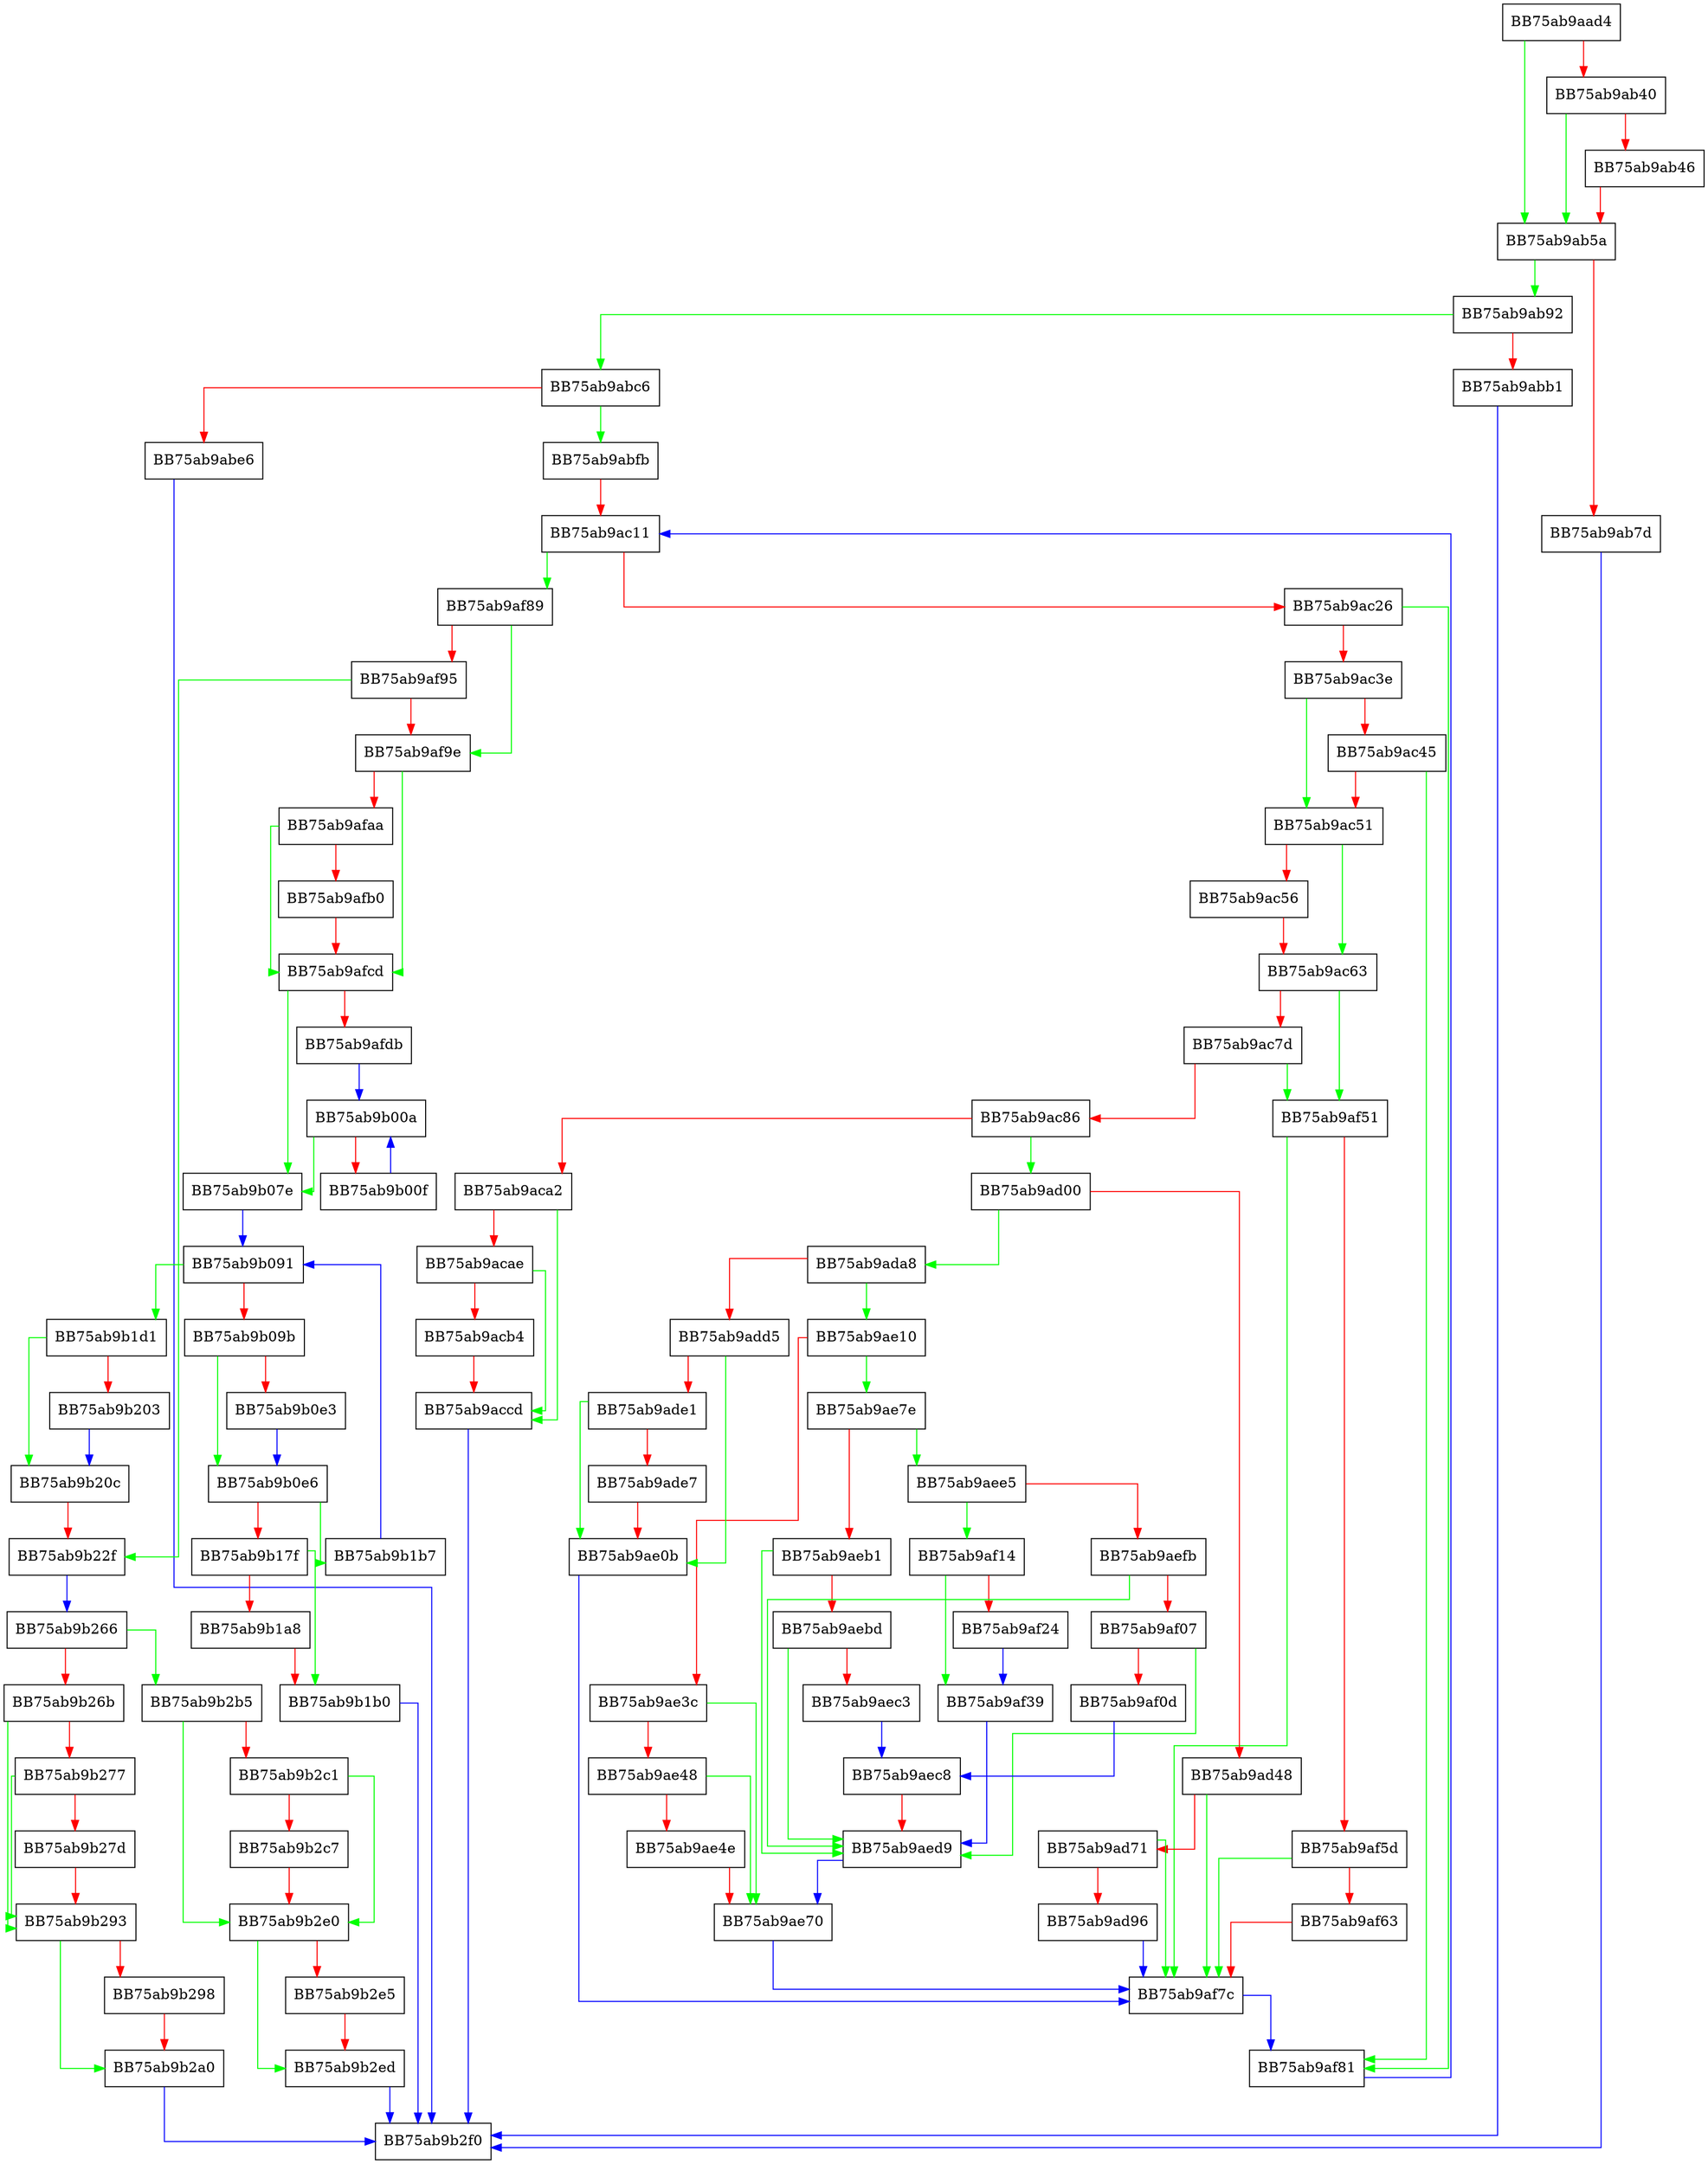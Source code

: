 digraph ReportCbpRansomwareDetection {
  node [shape="box"];
  graph [splines=ortho];
  BB75ab9aad4 -> BB75ab9ab5a [color="green"];
  BB75ab9aad4 -> BB75ab9ab40 [color="red"];
  BB75ab9ab40 -> BB75ab9ab5a [color="green"];
  BB75ab9ab40 -> BB75ab9ab46 [color="red"];
  BB75ab9ab46 -> BB75ab9ab5a [color="red"];
  BB75ab9ab5a -> BB75ab9ab92 [color="green"];
  BB75ab9ab5a -> BB75ab9ab7d [color="red"];
  BB75ab9ab7d -> BB75ab9b2f0 [color="blue"];
  BB75ab9ab92 -> BB75ab9abc6 [color="green"];
  BB75ab9ab92 -> BB75ab9abb1 [color="red"];
  BB75ab9abb1 -> BB75ab9b2f0 [color="blue"];
  BB75ab9abc6 -> BB75ab9abfb [color="green"];
  BB75ab9abc6 -> BB75ab9abe6 [color="red"];
  BB75ab9abe6 -> BB75ab9b2f0 [color="blue"];
  BB75ab9abfb -> BB75ab9ac11 [color="red"];
  BB75ab9ac11 -> BB75ab9af89 [color="green"];
  BB75ab9ac11 -> BB75ab9ac26 [color="red"];
  BB75ab9ac26 -> BB75ab9af81 [color="green"];
  BB75ab9ac26 -> BB75ab9ac3e [color="red"];
  BB75ab9ac3e -> BB75ab9ac51 [color="green"];
  BB75ab9ac3e -> BB75ab9ac45 [color="red"];
  BB75ab9ac45 -> BB75ab9af81 [color="green"];
  BB75ab9ac45 -> BB75ab9ac51 [color="red"];
  BB75ab9ac51 -> BB75ab9ac63 [color="green"];
  BB75ab9ac51 -> BB75ab9ac56 [color="red"];
  BB75ab9ac56 -> BB75ab9ac63 [color="red"];
  BB75ab9ac63 -> BB75ab9af51 [color="green"];
  BB75ab9ac63 -> BB75ab9ac7d [color="red"];
  BB75ab9ac7d -> BB75ab9af51 [color="green"];
  BB75ab9ac7d -> BB75ab9ac86 [color="red"];
  BB75ab9ac86 -> BB75ab9ad00 [color="green"];
  BB75ab9ac86 -> BB75ab9aca2 [color="red"];
  BB75ab9aca2 -> BB75ab9accd [color="green"];
  BB75ab9aca2 -> BB75ab9acae [color="red"];
  BB75ab9acae -> BB75ab9accd [color="green"];
  BB75ab9acae -> BB75ab9acb4 [color="red"];
  BB75ab9acb4 -> BB75ab9accd [color="red"];
  BB75ab9accd -> BB75ab9b2f0 [color="blue"];
  BB75ab9ad00 -> BB75ab9ada8 [color="green"];
  BB75ab9ad00 -> BB75ab9ad48 [color="red"];
  BB75ab9ad48 -> BB75ab9af7c [color="green"];
  BB75ab9ad48 -> BB75ab9ad71 [color="red"];
  BB75ab9ad71 -> BB75ab9af7c [color="green"];
  BB75ab9ad71 -> BB75ab9ad96 [color="red"];
  BB75ab9ad96 -> BB75ab9af7c [color="blue"];
  BB75ab9ada8 -> BB75ab9ae10 [color="green"];
  BB75ab9ada8 -> BB75ab9add5 [color="red"];
  BB75ab9add5 -> BB75ab9ae0b [color="green"];
  BB75ab9add5 -> BB75ab9ade1 [color="red"];
  BB75ab9ade1 -> BB75ab9ae0b [color="green"];
  BB75ab9ade1 -> BB75ab9ade7 [color="red"];
  BB75ab9ade7 -> BB75ab9ae0b [color="red"];
  BB75ab9ae0b -> BB75ab9af7c [color="blue"];
  BB75ab9ae10 -> BB75ab9ae7e [color="green"];
  BB75ab9ae10 -> BB75ab9ae3c [color="red"];
  BB75ab9ae3c -> BB75ab9ae70 [color="green"];
  BB75ab9ae3c -> BB75ab9ae48 [color="red"];
  BB75ab9ae48 -> BB75ab9ae70 [color="green"];
  BB75ab9ae48 -> BB75ab9ae4e [color="red"];
  BB75ab9ae4e -> BB75ab9ae70 [color="red"];
  BB75ab9ae70 -> BB75ab9af7c [color="blue"];
  BB75ab9ae7e -> BB75ab9aee5 [color="green"];
  BB75ab9ae7e -> BB75ab9aeb1 [color="red"];
  BB75ab9aeb1 -> BB75ab9aed9 [color="green"];
  BB75ab9aeb1 -> BB75ab9aebd [color="red"];
  BB75ab9aebd -> BB75ab9aed9 [color="green"];
  BB75ab9aebd -> BB75ab9aec3 [color="red"];
  BB75ab9aec3 -> BB75ab9aec8 [color="blue"];
  BB75ab9aec8 -> BB75ab9aed9 [color="red"];
  BB75ab9aed9 -> BB75ab9ae70 [color="blue"];
  BB75ab9aee5 -> BB75ab9af14 [color="green"];
  BB75ab9aee5 -> BB75ab9aefb [color="red"];
  BB75ab9aefb -> BB75ab9aed9 [color="green"];
  BB75ab9aefb -> BB75ab9af07 [color="red"];
  BB75ab9af07 -> BB75ab9aed9 [color="green"];
  BB75ab9af07 -> BB75ab9af0d [color="red"];
  BB75ab9af0d -> BB75ab9aec8 [color="blue"];
  BB75ab9af14 -> BB75ab9af39 [color="green"];
  BB75ab9af14 -> BB75ab9af24 [color="red"];
  BB75ab9af24 -> BB75ab9af39 [color="blue"];
  BB75ab9af39 -> BB75ab9aed9 [color="blue"];
  BB75ab9af51 -> BB75ab9af7c [color="green"];
  BB75ab9af51 -> BB75ab9af5d [color="red"];
  BB75ab9af5d -> BB75ab9af7c [color="green"];
  BB75ab9af5d -> BB75ab9af63 [color="red"];
  BB75ab9af63 -> BB75ab9af7c [color="red"];
  BB75ab9af7c -> BB75ab9af81 [color="blue"];
  BB75ab9af81 -> BB75ab9ac11 [color="blue"];
  BB75ab9af89 -> BB75ab9af9e [color="green"];
  BB75ab9af89 -> BB75ab9af95 [color="red"];
  BB75ab9af95 -> BB75ab9b22f [color="green"];
  BB75ab9af95 -> BB75ab9af9e [color="red"];
  BB75ab9af9e -> BB75ab9afcd [color="green"];
  BB75ab9af9e -> BB75ab9afaa [color="red"];
  BB75ab9afaa -> BB75ab9afcd [color="green"];
  BB75ab9afaa -> BB75ab9afb0 [color="red"];
  BB75ab9afb0 -> BB75ab9afcd [color="red"];
  BB75ab9afcd -> BB75ab9b07e [color="green"];
  BB75ab9afcd -> BB75ab9afdb [color="red"];
  BB75ab9afdb -> BB75ab9b00a [color="blue"];
  BB75ab9b00a -> BB75ab9b07e [color="green"];
  BB75ab9b00a -> BB75ab9b00f [color="red"];
  BB75ab9b00f -> BB75ab9b00a [color="blue"];
  BB75ab9b07e -> BB75ab9b091 [color="blue"];
  BB75ab9b091 -> BB75ab9b1d1 [color="green"];
  BB75ab9b091 -> BB75ab9b09b [color="red"];
  BB75ab9b09b -> BB75ab9b0e6 [color="green"];
  BB75ab9b09b -> BB75ab9b0e3 [color="red"];
  BB75ab9b0e3 -> BB75ab9b0e6 [color="blue"];
  BB75ab9b0e6 -> BB75ab9b1b7 [color="green"];
  BB75ab9b0e6 -> BB75ab9b17f [color="red"];
  BB75ab9b17f -> BB75ab9b1b0 [color="green"];
  BB75ab9b17f -> BB75ab9b1a8 [color="red"];
  BB75ab9b1a8 -> BB75ab9b1b0 [color="red"];
  BB75ab9b1b0 -> BB75ab9b2f0 [color="blue"];
  BB75ab9b1b7 -> BB75ab9b091 [color="blue"];
  BB75ab9b1d1 -> BB75ab9b20c [color="green"];
  BB75ab9b1d1 -> BB75ab9b203 [color="red"];
  BB75ab9b203 -> BB75ab9b20c [color="blue"];
  BB75ab9b20c -> BB75ab9b22f [color="red"];
  BB75ab9b22f -> BB75ab9b266 [color="blue"];
  BB75ab9b266 -> BB75ab9b2b5 [color="green"];
  BB75ab9b266 -> BB75ab9b26b [color="red"];
  BB75ab9b26b -> BB75ab9b293 [color="green"];
  BB75ab9b26b -> BB75ab9b277 [color="red"];
  BB75ab9b277 -> BB75ab9b293 [color="green"];
  BB75ab9b277 -> BB75ab9b27d [color="red"];
  BB75ab9b27d -> BB75ab9b293 [color="red"];
  BB75ab9b293 -> BB75ab9b2a0 [color="green"];
  BB75ab9b293 -> BB75ab9b298 [color="red"];
  BB75ab9b298 -> BB75ab9b2a0 [color="red"];
  BB75ab9b2a0 -> BB75ab9b2f0 [color="blue"];
  BB75ab9b2b5 -> BB75ab9b2e0 [color="green"];
  BB75ab9b2b5 -> BB75ab9b2c1 [color="red"];
  BB75ab9b2c1 -> BB75ab9b2e0 [color="green"];
  BB75ab9b2c1 -> BB75ab9b2c7 [color="red"];
  BB75ab9b2c7 -> BB75ab9b2e0 [color="red"];
  BB75ab9b2e0 -> BB75ab9b2ed [color="green"];
  BB75ab9b2e0 -> BB75ab9b2e5 [color="red"];
  BB75ab9b2e5 -> BB75ab9b2ed [color="red"];
  BB75ab9b2ed -> BB75ab9b2f0 [color="blue"];
}